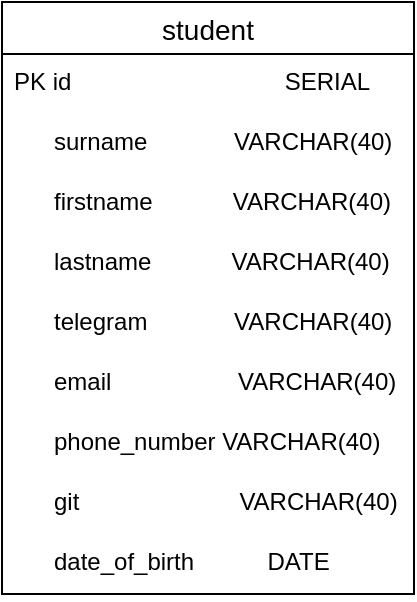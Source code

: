 <mxfile version="24.9.3">
  <diagram name="Страница — 1" id="ugE3qtjWM7i1w_WjIpXW">
    <mxGraphModel dx="819" dy="431" grid="1" gridSize="10" guides="1" tooltips="1" connect="1" arrows="1" fold="1" page="1" pageScale="1" pageWidth="827" pageHeight="1169" math="0" shadow="0">
      <root>
        <mxCell id="0" />
        <mxCell id="1" parent="0" />
        <mxCell id="SOP-DNlCB-dcbDB7mBKT-14" value="student" style="swimlane;fontStyle=0;childLayout=stackLayout;horizontal=1;startSize=26;horizontalStack=0;resizeParent=1;resizeParentMax=0;resizeLast=0;collapsible=1;marginBottom=0;align=center;fontSize=14;" parent="1" vertex="1">
          <mxGeometry x="254" y="190" width="206" height="296" as="geometry" />
        </mxCell>
        <mxCell id="SOP-DNlCB-dcbDB7mBKT-15" value="PK id&amp;nbsp; &amp;nbsp; &amp;nbsp; &amp;nbsp; &amp;nbsp; &amp;nbsp; &amp;nbsp; &amp;nbsp; &amp;nbsp; &amp;nbsp; &amp;nbsp; &amp;nbsp;&amp;nbsp;&amp;nbsp;&amp;nbsp;&amp;nbsp;&amp;nbsp;&amp;nbsp;&amp;nbsp;&amp;nbsp; SERIAL" style="text;strokeColor=none;fillColor=none;spacingLeft=4;spacingRight=4;overflow=hidden;rotatable=0;points=[[0,0.5],[1,0.5]];portConstraint=eastwest;fontSize=12;whiteSpace=wrap;html=1;" parent="SOP-DNlCB-dcbDB7mBKT-14" vertex="1">
          <mxGeometry y="26" width="206" height="30" as="geometry" />
        </mxCell>
        <mxCell id="SOP-DNlCB-dcbDB7mBKT-16" value="&amp;nbsp; &amp;nbsp; &amp;nbsp; surname&amp;nbsp; &amp;nbsp; &amp;nbsp; &amp;nbsp; &amp;nbsp; &amp;nbsp;&amp;nbsp; VARCHAR(40)" style="text;strokeColor=none;fillColor=none;spacingLeft=4;spacingRight=4;overflow=hidden;rotatable=0;points=[[0,0.5],[1,0.5]];portConstraint=eastwest;fontSize=12;whiteSpace=wrap;html=1;" parent="SOP-DNlCB-dcbDB7mBKT-14" vertex="1">
          <mxGeometry y="56" width="206" height="30" as="geometry" />
        </mxCell>
        <mxCell id="SOP-DNlCB-dcbDB7mBKT-17" value="&amp;nbsp; &amp;nbsp; &amp;nbsp; firstname &amp;nbsp; &amp;nbsp; &amp;nbsp; &amp;nbsp; &amp;nbsp;&amp;nbsp; VARCHAR(40)" style="text;strokeColor=none;fillColor=none;spacingLeft=4;spacingRight=4;overflow=hidden;rotatable=0;points=[[0,0.5],[1,0.5]];portConstraint=eastwest;fontSize=12;whiteSpace=wrap;html=1;" parent="SOP-DNlCB-dcbDB7mBKT-14" vertex="1">
          <mxGeometry y="86" width="206" height="30" as="geometry" />
        </mxCell>
        <mxCell id="SOP-DNlCB-dcbDB7mBKT-19" value="&amp;nbsp; &amp;nbsp; &amp;nbsp; lastname &amp;nbsp; &amp;nbsp; &amp;nbsp; &amp;nbsp; &amp;nbsp;&amp;nbsp; VARCHAR(40)" style="text;strokeColor=none;fillColor=none;spacingLeft=4;spacingRight=4;overflow=hidden;rotatable=0;points=[[0,0.5],[1,0.5]];portConstraint=eastwest;fontSize=12;whiteSpace=wrap;html=1;" parent="SOP-DNlCB-dcbDB7mBKT-14" vertex="1">
          <mxGeometry y="116" width="206" height="30" as="geometry" />
        </mxCell>
        <mxCell id="SOP-DNlCB-dcbDB7mBKT-22" value="&amp;nbsp; &amp;nbsp; &amp;nbsp; telegram&amp;nbsp; &amp;nbsp; &amp;nbsp; &amp;nbsp; &amp;nbsp; &amp;nbsp;&amp;nbsp; VARCHAR(40)" style="text;strokeColor=none;fillColor=none;spacingLeft=4;spacingRight=4;overflow=hidden;rotatable=0;points=[[0,0.5],[1,0.5]];portConstraint=eastwest;fontSize=12;whiteSpace=wrap;html=1;" parent="SOP-DNlCB-dcbDB7mBKT-14" vertex="1">
          <mxGeometry y="146" width="206" height="30" as="geometry" />
        </mxCell>
        <mxCell id="SOP-DNlCB-dcbDB7mBKT-21" value="&amp;nbsp; &amp;nbsp; &amp;nbsp; email&amp;nbsp; &amp;nbsp; &amp;nbsp; &amp;nbsp; &amp;nbsp; &amp;nbsp; &amp;nbsp; &amp;nbsp; &amp;nbsp;&amp;nbsp; VARCHAR(40)" style="text;strokeColor=none;fillColor=none;spacingLeft=4;spacingRight=4;overflow=hidden;rotatable=0;points=[[0,0.5],[1,0.5]];portConstraint=eastwest;fontSize=12;whiteSpace=wrap;html=1;" parent="SOP-DNlCB-dcbDB7mBKT-14" vertex="1">
          <mxGeometry y="176" width="206" height="30" as="geometry" />
        </mxCell>
        <mxCell id="SOP-DNlCB-dcbDB7mBKT-20" value="&amp;nbsp; &amp;nbsp; &amp;nbsp; phone_number VARCHAR(40)" style="text;strokeColor=none;fillColor=none;spacingLeft=4;spacingRight=4;overflow=hidden;rotatable=0;points=[[0,0.5],[1,0.5]];portConstraint=eastwest;fontSize=12;whiteSpace=wrap;html=1;" parent="SOP-DNlCB-dcbDB7mBKT-14" vertex="1">
          <mxGeometry y="206" width="206" height="30" as="geometry" />
        </mxCell>
        <mxCell id="IYhdNa84on3Fd5ZApfqV-1" value="&amp;nbsp; &amp;nbsp; &amp;nbsp; git&amp;nbsp; &amp;nbsp; &amp;nbsp; &amp;nbsp; &amp;nbsp; &amp;nbsp; &amp;nbsp; &amp;nbsp; &amp;nbsp; &amp;nbsp; &amp;nbsp; &amp;nbsp; VARCHAR(40)" style="text;strokeColor=none;fillColor=none;spacingLeft=4;spacingRight=4;overflow=hidden;rotatable=0;points=[[0,0.5],[1,0.5]];portConstraint=eastwest;fontSize=12;whiteSpace=wrap;html=1;" parent="SOP-DNlCB-dcbDB7mBKT-14" vertex="1">
          <mxGeometry y="236" width="206" height="30" as="geometry" />
        </mxCell>
        <mxCell id="IYhdNa84on3Fd5ZApfqV-2" value="&amp;nbsp; &amp;nbsp; &amp;nbsp; date_of_birth &amp;nbsp;&amp;nbsp;&amp;nbsp;&amp;nbsp;&amp;nbsp;&amp;nbsp;&amp;nbsp;&amp;nbsp;&amp;nbsp; DATE" style="text;strokeColor=none;fillColor=none;spacingLeft=4;spacingRight=4;overflow=hidden;rotatable=0;points=[[0,0.5],[1,0.5]];portConstraint=eastwest;fontSize=12;whiteSpace=wrap;html=1;" parent="SOP-DNlCB-dcbDB7mBKT-14" vertex="1">
          <mxGeometry y="266" width="206" height="30" as="geometry" />
        </mxCell>
      </root>
    </mxGraphModel>
  </diagram>
</mxfile>
